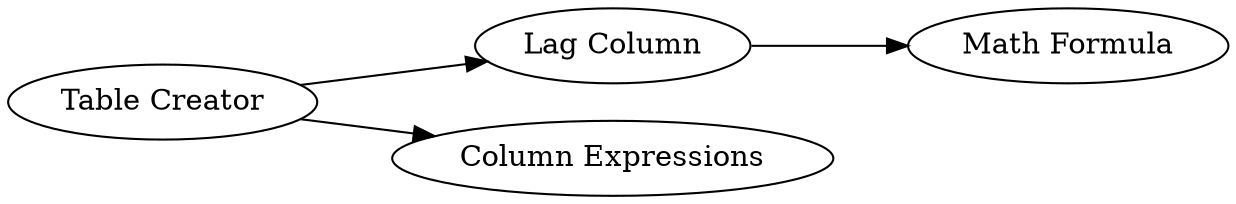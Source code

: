 digraph {
	136 -> 137
	135 -> 136
	135 -> 138
	135 [label="Table Creator"]
	137 [label="Math Formula"]
	138 [label="Column Expressions"]
	136 [label="Lag Column"]
	rankdir=LR
}
